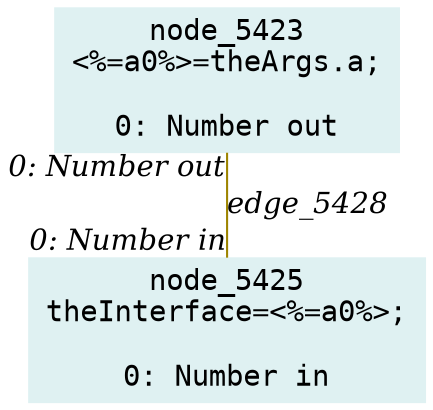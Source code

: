 digraph g{node_5423 [shape="box", style="filled", color="#dff1f2", fontname="Courier", label="node_5423
<%=a0%>=theArgs.a;

0: Number out" ]
node_5425 [shape="box", style="filled", color="#dff1f2", fontname="Courier", label="node_5425
theInterface=<%=a0%>;

0: Number in" ]
node_5423 -> node_5425 [dir=none, arrowHead=none, fontname="Times-Italic", arrowsize=1, color="#9d8400", label="edge_5428",  headlabel="0: Number in", taillabel="0: Number out" ]
}